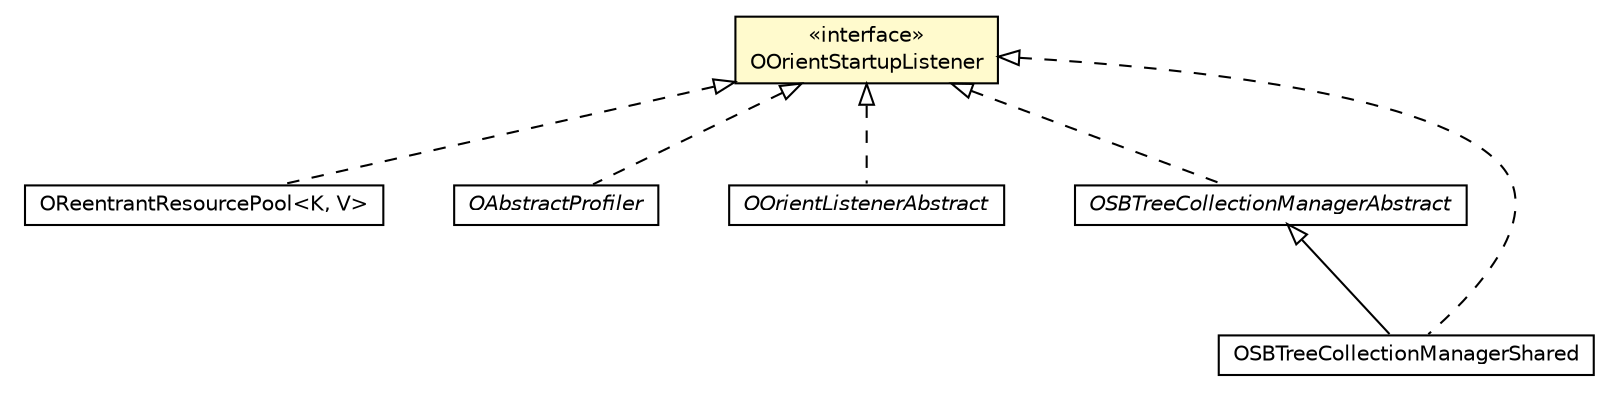 #!/usr/local/bin/dot
#
# Class diagram 
# Generated by UMLGraph version R5_6-24-gf6e263 (http://www.umlgraph.org/)
#

digraph G {
	edge [fontname="Helvetica",fontsize=10,labelfontname="Helvetica",labelfontsize=10];
	node [fontname="Helvetica",fontsize=10,shape=plaintext];
	nodesep=0.25;
	ranksep=0.5;
	// com.orientechnologies.common.concur.resource.OReentrantResourcePool<K, V>
	c5098048 [label=<<table title="com.orientechnologies.common.concur.resource.OReentrantResourcePool" border="0" cellborder="1" cellspacing="0" cellpadding="2" port="p" href="../../common/concur/resource/OReentrantResourcePool.html">
		<tr><td><table border="0" cellspacing="0" cellpadding="1">
<tr><td align="center" balign="center"> OReentrantResourcePool&lt;K, V&gt; </td></tr>
		</table></td></tr>
		</table>>, URL="../../common/concur/resource/OReentrantResourcePool.html", fontname="Helvetica", fontcolor="black", fontsize=10.0];
	// com.orientechnologies.common.profiler.OAbstractProfiler
	c5098096 [label=<<table title="com.orientechnologies.common.profiler.OAbstractProfiler" border="0" cellborder="1" cellspacing="0" cellpadding="2" port="p" href="../../common/profiler/OAbstractProfiler.html">
		<tr><td><table border="0" cellspacing="0" cellpadding="1">
<tr><td align="center" balign="center"><font face="Helvetica-Oblique"> OAbstractProfiler </font></td></tr>
		</table></td></tr>
		</table>>, URL="../../common/profiler/OAbstractProfiler.html", fontname="Helvetica", fontcolor="black", fontsize=10.0];
	// com.orientechnologies.orient.core.OOrientStartupListener
	c5098200 [label=<<table title="com.orientechnologies.orient.core.OOrientStartupListener" border="0" cellborder="1" cellspacing="0" cellpadding="2" port="p" bgcolor="lemonChiffon" href="./OOrientStartupListener.html">
		<tr><td><table border="0" cellspacing="0" cellpadding="1">
<tr><td align="center" balign="center"> &#171;interface&#187; </td></tr>
<tr><td align="center" balign="center"> OOrientStartupListener </td></tr>
		</table></td></tr>
		</table>>, URL="./OOrientStartupListener.html", fontname="Helvetica", fontcolor="black", fontsize=10.0];
	// com.orientechnologies.orient.core.OOrientListenerAbstract
	c5098210 [label=<<table title="com.orientechnologies.orient.core.OOrientListenerAbstract" border="0" cellborder="1" cellspacing="0" cellpadding="2" port="p" href="./OOrientListenerAbstract.html">
		<tr><td><table border="0" cellspacing="0" cellpadding="1">
<tr><td align="center" balign="center"><font face="Helvetica-Oblique"> OOrientListenerAbstract </font></td></tr>
		</table></td></tr>
		</table>>, URL="./OOrientListenerAbstract.html", fontname="Helvetica", fontcolor="black", fontsize=10.0];
	// com.orientechnologies.orient.core.storage.ridbag.sbtree.OSBTreeCollectionManagerAbstract
	c5099479 [label=<<table title="com.orientechnologies.orient.core.storage.ridbag.sbtree.OSBTreeCollectionManagerAbstract" border="0" cellborder="1" cellspacing="0" cellpadding="2" port="p" href="./storage/ridbag/sbtree/OSBTreeCollectionManagerAbstract.html">
		<tr><td><table border="0" cellspacing="0" cellpadding="1">
<tr><td align="center" balign="center"><font face="Helvetica-Oblique"> OSBTreeCollectionManagerAbstract </font></td></tr>
		</table></td></tr>
		</table>>, URL="./storage/ridbag/sbtree/OSBTreeCollectionManagerAbstract.html", fontname="Helvetica", fontcolor="black", fontsize=10.0];
	// com.orientechnologies.orient.core.storage.ridbag.sbtree.OSBTreeCollectionManagerShared
	c5099482 [label=<<table title="com.orientechnologies.orient.core.storage.ridbag.sbtree.OSBTreeCollectionManagerShared" border="0" cellborder="1" cellspacing="0" cellpadding="2" port="p" href="./storage/ridbag/sbtree/OSBTreeCollectionManagerShared.html">
		<tr><td><table border="0" cellspacing="0" cellpadding="1">
<tr><td align="center" balign="center"> OSBTreeCollectionManagerShared </td></tr>
		</table></td></tr>
		</table>>, URL="./storage/ridbag/sbtree/OSBTreeCollectionManagerShared.html", fontname="Helvetica", fontcolor="black", fontsize=10.0];
	//com.orientechnologies.common.concur.resource.OReentrantResourcePool<K, V> implements com.orientechnologies.orient.core.OOrientStartupListener
	c5098200:p -> c5098048:p [dir=back,arrowtail=empty,style=dashed];
	//com.orientechnologies.common.profiler.OAbstractProfiler implements com.orientechnologies.orient.core.OOrientStartupListener
	c5098200:p -> c5098096:p [dir=back,arrowtail=empty,style=dashed];
	//com.orientechnologies.orient.core.OOrientListenerAbstract implements com.orientechnologies.orient.core.OOrientStartupListener
	c5098200:p -> c5098210:p [dir=back,arrowtail=empty,style=dashed];
	//com.orientechnologies.orient.core.storage.ridbag.sbtree.OSBTreeCollectionManagerAbstract implements com.orientechnologies.orient.core.OOrientStartupListener
	c5098200:p -> c5099479:p [dir=back,arrowtail=empty,style=dashed];
	//com.orientechnologies.orient.core.storage.ridbag.sbtree.OSBTreeCollectionManagerShared extends com.orientechnologies.orient.core.storage.ridbag.sbtree.OSBTreeCollectionManagerAbstract
	c5099479:p -> c5099482:p [dir=back,arrowtail=empty];
	//com.orientechnologies.orient.core.storage.ridbag.sbtree.OSBTreeCollectionManagerShared implements com.orientechnologies.orient.core.OOrientStartupListener
	c5098200:p -> c5099482:p [dir=back,arrowtail=empty,style=dashed];
}

